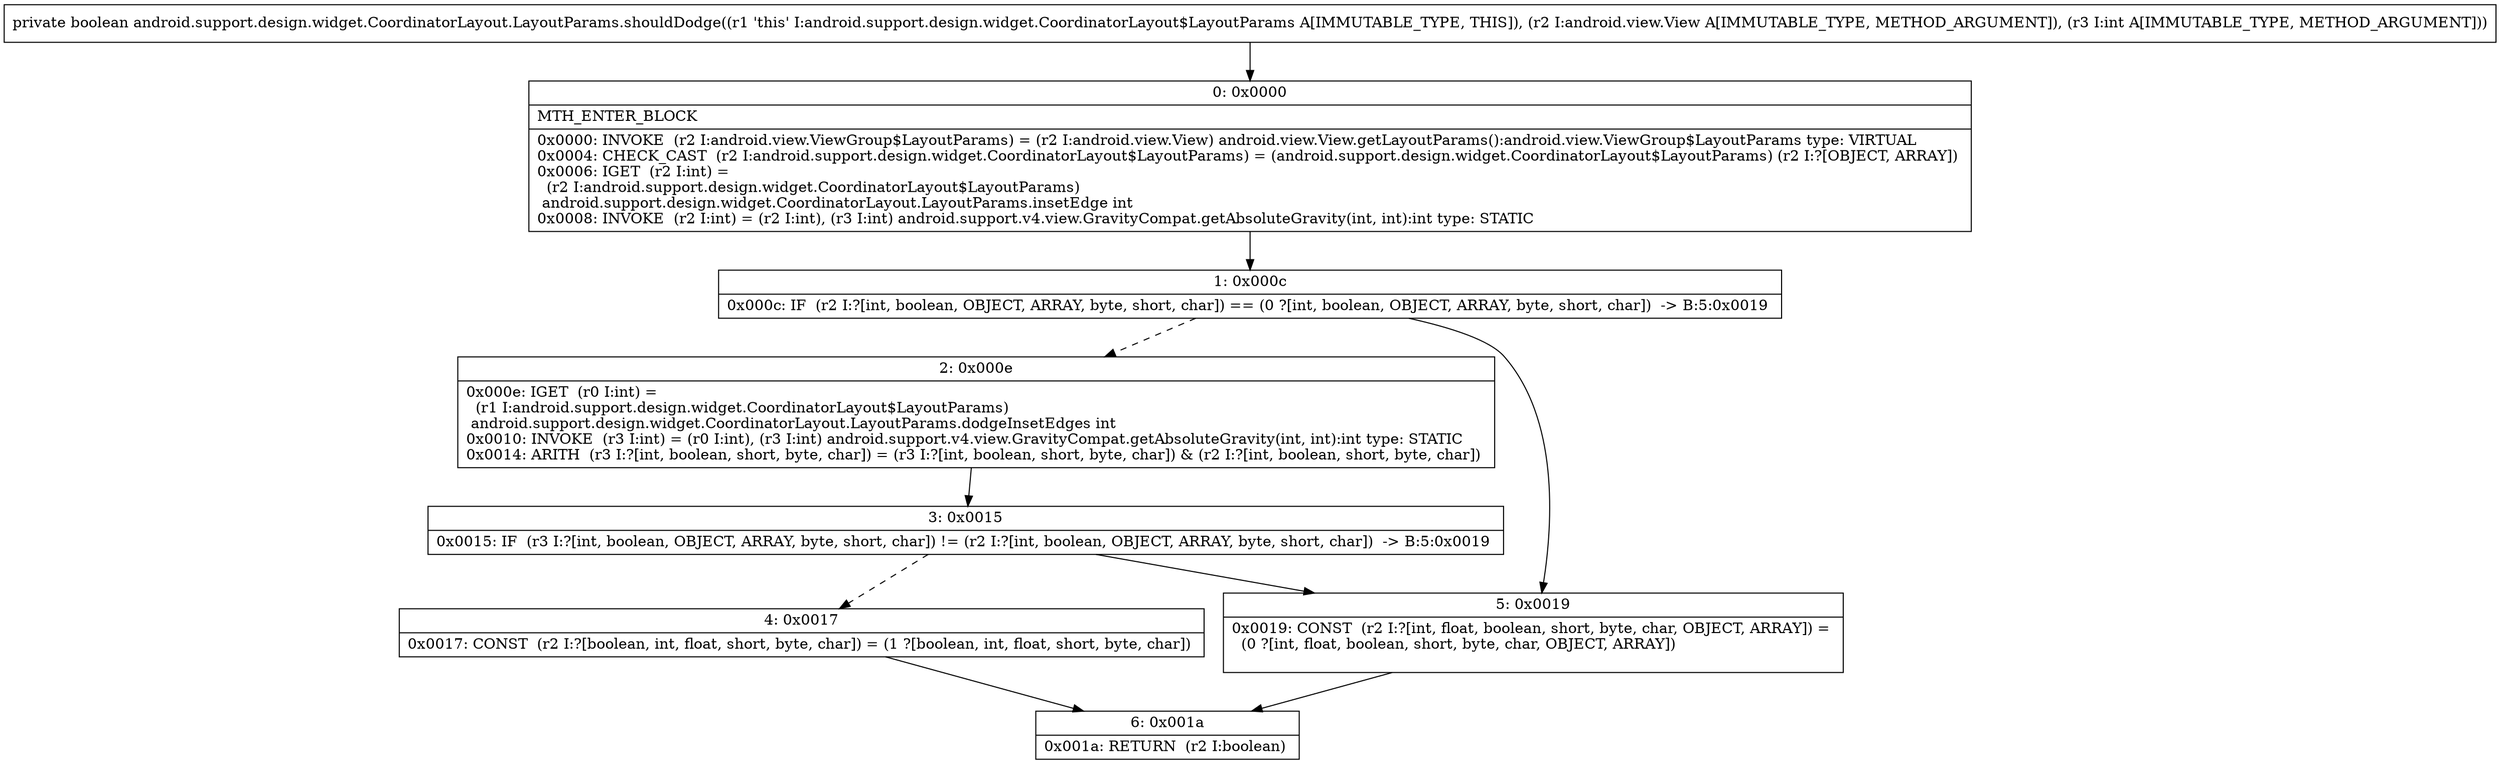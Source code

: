 digraph "CFG forandroid.support.design.widget.CoordinatorLayout.LayoutParams.shouldDodge(Landroid\/view\/View;I)Z" {
Node_0 [shape=record,label="{0\:\ 0x0000|MTH_ENTER_BLOCK\l|0x0000: INVOKE  (r2 I:android.view.ViewGroup$LayoutParams) = (r2 I:android.view.View) android.view.View.getLayoutParams():android.view.ViewGroup$LayoutParams type: VIRTUAL \l0x0004: CHECK_CAST  (r2 I:android.support.design.widget.CoordinatorLayout$LayoutParams) = (android.support.design.widget.CoordinatorLayout$LayoutParams) (r2 I:?[OBJECT, ARRAY]) \l0x0006: IGET  (r2 I:int) = \l  (r2 I:android.support.design.widget.CoordinatorLayout$LayoutParams)\l android.support.design.widget.CoordinatorLayout.LayoutParams.insetEdge int \l0x0008: INVOKE  (r2 I:int) = (r2 I:int), (r3 I:int) android.support.v4.view.GravityCompat.getAbsoluteGravity(int, int):int type: STATIC \l}"];
Node_1 [shape=record,label="{1\:\ 0x000c|0x000c: IF  (r2 I:?[int, boolean, OBJECT, ARRAY, byte, short, char]) == (0 ?[int, boolean, OBJECT, ARRAY, byte, short, char])  \-\> B:5:0x0019 \l}"];
Node_2 [shape=record,label="{2\:\ 0x000e|0x000e: IGET  (r0 I:int) = \l  (r1 I:android.support.design.widget.CoordinatorLayout$LayoutParams)\l android.support.design.widget.CoordinatorLayout.LayoutParams.dodgeInsetEdges int \l0x0010: INVOKE  (r3 I:int) = (r0 I:int), (r3 I:int) android.support.v4.view.GravityCompat.getAbsoluteGravity(int, int):int type: STATIC \l0x0014: ARITH  (r3 I:?[int, boolean, short, byte, char]) = (r3 I:?[int, boolean, short, byte, char]) & (r2 I:?[int, boolean, short, byte, char]) \l}"];
Node_3 [shape=record,label="{3\:\ 0x0015|0x0015: IF  (r3 I:?[int, boolean, OBJECT, ARRAY, byte, short, char]) != (r2 I:?[int, boolean, OBJECT, ARRAY, byte, short, char])  \-\> B:5:0x0019 \l}"];
Node_4 [shape=record,label="{4\:\ 0x0017|0x0017: CONST  (r2 I:?[boolean, int, float, short, byte, char]) = (1 ?[boolean, int, float, short, byte, char]) \l}"];
Node_5 [shape=record,label="{5\:\ 0x0019|0x0019: CONST  (r2 I:?[int, float, boolean, short, byte, char, OBJECT, ARRAY]) = \l  (0 ?[int, float, boolean, short, byte, char, OBJECT, ARRAY])\l \l}"];
Node_6 [shape=record,label="{6\:\ 0x001a|0x001a: RETURN  (r2 I:boolean) \l}"];
MethodNode[shape=record,label="{private boolean android.support.design.widget.CoordinatorLayout.LayoutParams.shouldDodge((r1 'this' I:android.support.design.widget.CoordinatorLayout$LayoutParams A[IMMUTABLE_TYPE, THIS]), (r2 I:android.view.View A[IMMUTABLE_TYPE, METHOD_ARGUMENT]), (r3 I:int A[IMMUTABLE_TYPE, METHOD_ARGUMENT])) }"];
MethodNode -> Node_0;
Node_0 -> Node_1;
Node_1 -> Node_2[style=dashed];
Node_1 -> Node_5;
Node_2 -> Node_3;
Node_3 -> Node_4[style=dashed];
Node_3 -> Node_5;
Node_4 -> Node_6;
Node_5 -> Node_6;
}

